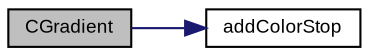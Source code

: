 digraph "CGradient"
{
  bgcolor="transparent";
  edge [fontname="Arial",fontsize="9",labelfontname="Arial",labelfontsize="9"];
  node [fontname="Arial",fontsize="9",shape=record];
  rankdir="LR";
  Node1 [label="CGradient",height=0.2,width=0.4,color="black", fillcolor="grey75", style="filled" fontcolor="black"];
  Node1 -> Node2 [color="midnightblue",fontsize="9",style="solid",fontname="Arial"];
  Node2 [label="addColorStop",height=0.2,width=0.4,color="black",URL="$class_v_s_t_g_u_i_1_1_c_gradient.html#ac823719325a24ae2be2ba96ad2968e5f"];
}
